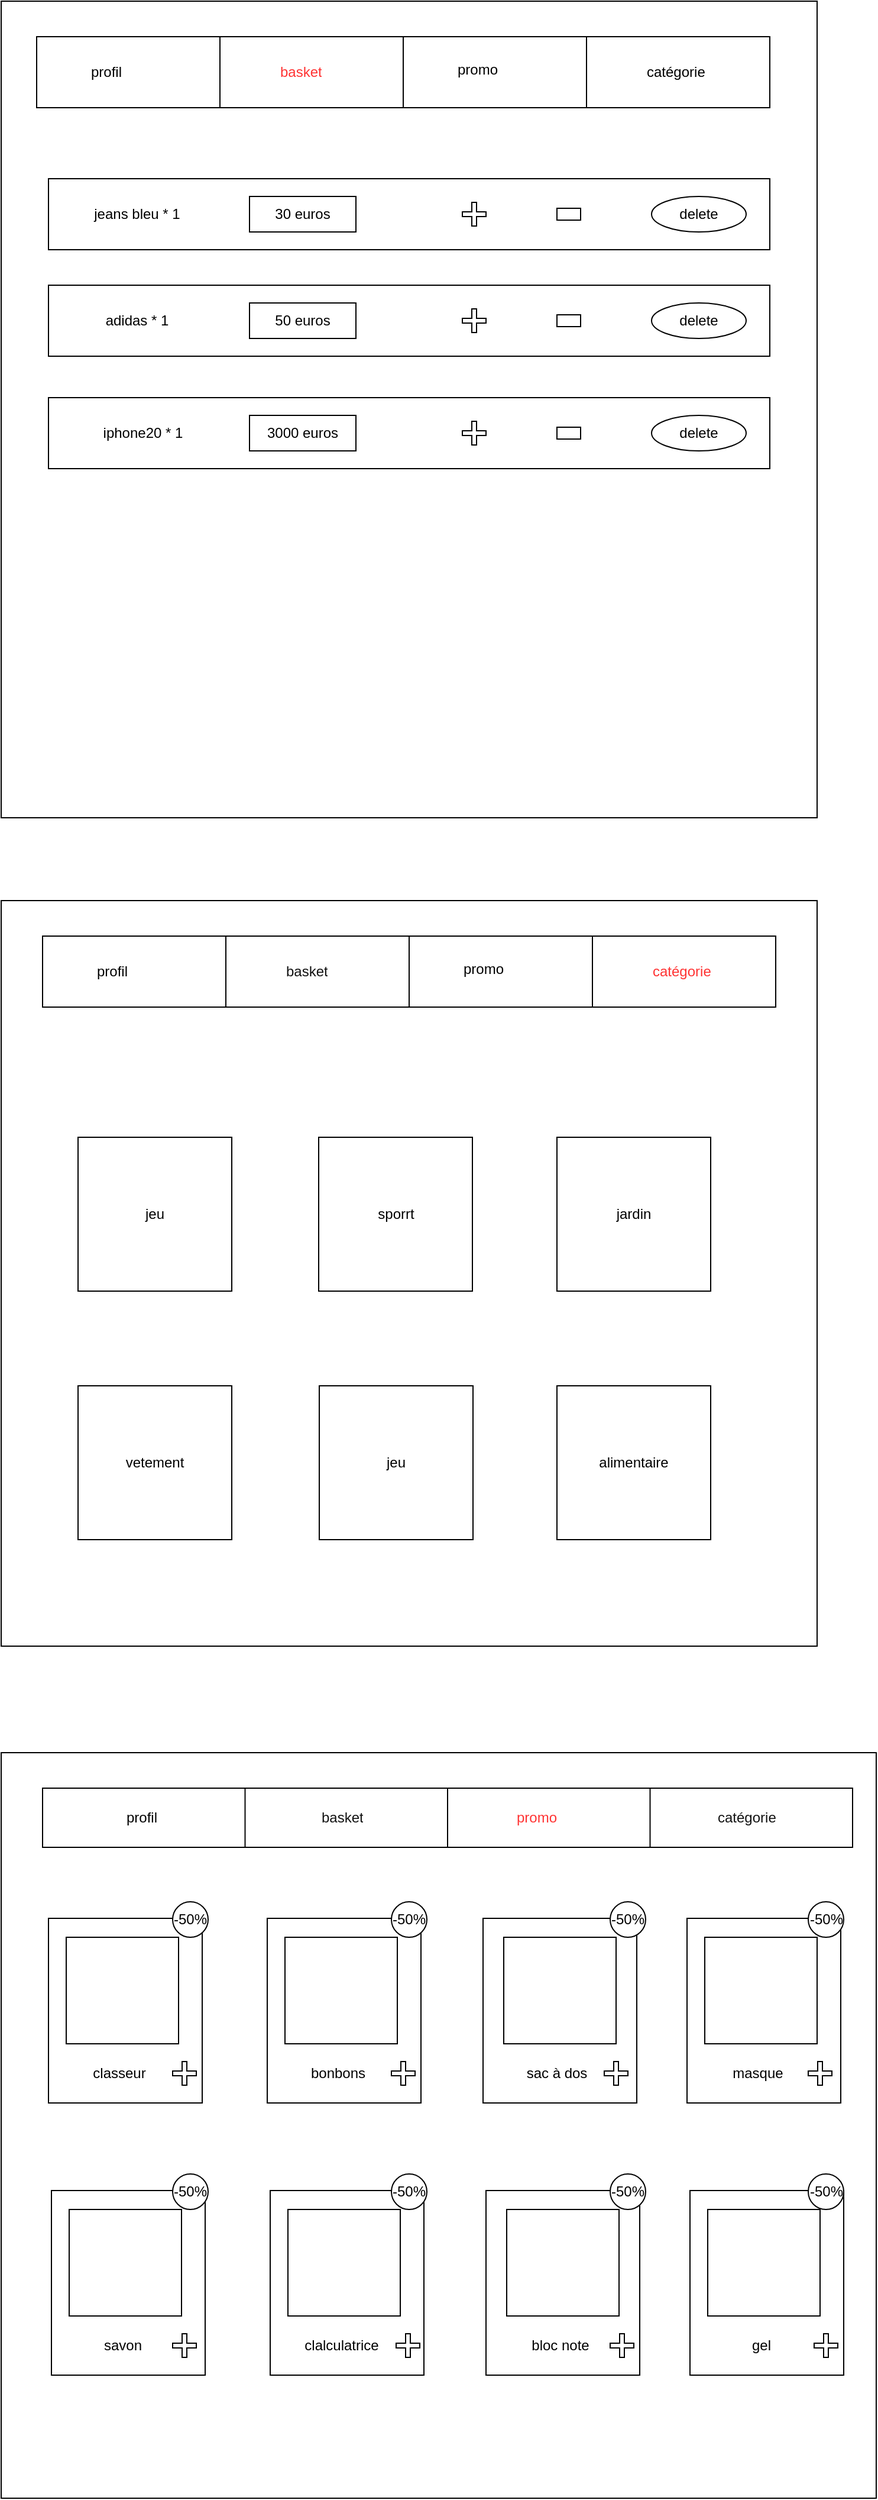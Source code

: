<mxfile version="21.3.7" type="device">
  <diagram name="Page-1" id="_VvI8ZR9cp8DbdCS8-2Y">
    <mxGraphModel dx="1147" dy="600" grid="1" gridSize="10" guides="1" tooltips="1" connect="1" arrows="1" fold="1" page="1" pageScale="1" pageWidth="827" pageHeight="1169" math="0" shadow="0">
      <root>
        <mxCell id="0" />
        <mxCell id="1" parent="0" />
        <mxCell id="CvLaMPLfsGXKQuiB5E-C-1" value="" style="whiteSpace=wrap;html=1;aspect=fixed;" vertex="1" parent="1">
          <mxGeometry x="80" y="20" width="690" height="690" as="geometry" />
        </mxCell>
        <mxCell id="CvLaMPLfsGXKQuiB5E-C-3" value="" style="rounded=0;whiteSpace=wrap;html=1;" vertex="1" parent="1">
          <mxGeometry x="110" y="50" width="620" height="60" as="geometry" />
        </mxCell>
        <mxCell id="CvLaMPLfsGXKQuiB5E-C-4" value="" style="endArrow=none;html=1;rounded=0;entryX=0.25;entryY=0;entryDx=0;entryDy=0;exitX=0.25;exitY=1;exitDx=0;exitDy=0;" edge="1" parent="1" source="CvLaMPLfsGXKQuiB5E-C-3" target="CvLaMPLfsGXKQuiB5E-C-3">
          <mxGeometry width="50" height="50" relative="1" as="geometry">
            <mxPoint x="420" y="330" as="sourcePoint" />
            <mxPoint x="470" y="280" as="targetPoint" />
          </mxGeometry>
        </mxCell>
        <mxCell id="CvLaMPLfsGXKQuiB5E-C-5" value="" style="endArrow=none;html=1;rounded=0;entryX=0.5;entryY=0;entryDx=0;entryDy=0;" edge="1" parent="1" target="CvLaMPLfsGXKQuiB5E-C-3">
          <mxGeometry width="50" height="50" relative="1" as="geometry">
            <mxPoint x="420" y="110" as="sourcePoint" />
            <mxPoint x="470" y="280" as="targetPoint" />
          </mxGeometry>
        </mxCell>
        <mxCell id="CvLaMPLfsGXKQuiB5E-C-6" value="" style="endArrow=none;html=1;rounded=0;entryX=0.75;entryY=0;entryDx=0;entryDy=0;exitX=0.75;exitY=1;exitDx=0;exitDy=0;" edge="1" parent="1" source="CvLaMPLfsGXKQuiB5E-C-3" target="CvLaMPLfsGXKQuiB5E-C-3">
          <mxGeometry width="50" height="50" relative="1" as="geometry">
            <mxPoint x="420" y="330" as="sourcePoint" />
            <mxPoint x="470" y="280" as="targetPoint" />
          </mxGeometry>
        </mxCell>
        <mxCell id="CvLaMPLfsGXKQuiB5E-C-7" value="profil" style="text;strokeColor=none;fillColor=none;align=left;verticalAlign=middle;spacingLeft=4;spacingRight=4;overflow=hidden;points=[[0,0.5],[1,0.5]];portConstraint=eastwest;rotatable=0;whiteSpace=wrap;html=1;" vertex="1" parent="1">
          <mxGeometry x="150" y="65" width="80" height="30" as="geometry" />
        </mxCell>
        <mxCell id="CvLaMPLfsGXKQuiB5E-C-8" value="&lt;font color=&quot;#ff3333&quot;&gt;basket&lt;/font&gt;" style="text;strokeColor=none;fillColor=none;align=left;verticalAlign=middle;spacingLeft=4;spacingRight=4;overflow=hidden;points=[[0,0.5],[1,0.5]];portConstraint=eastwest;rotatable=0;whiteSpace=wrap;html=1;" vertex="1" parent="1">
          <mxGeometry x="310" y="62.5" width="90" height="35" as="geometry" />
        </mxCell>
        <mxCell id="CvLaMPLfsGXKQuiB5E-C-9" value="catégorie" style="text;strokeColor=none;fillColor=none;align=left;verticalAlign=middle;spacingLeft=4;spacingRight=4;overflow=hidden;points=[[0,0.5],[1,0.5]];portConstraint=eastwest;rotatable=0;whiteSpace=wrap;html=1;" vertex="1" parent="1">
          <mxGeometry x="620" y="65" width="80" height="30" as="geometry" />
        </mxCell>
        <mxCell id="CvLaMPLfsGXKQuiB5E-C-10" value="promo" style="text;strokeColor=none;fillColor=none;align=left;verticalAlign=middle;spacingLeft=4;spacingRight=4;overflow=hidden;points=[[0,0.5],[1,0.5]];portConstraint=eastwest;rotatable=0;whiteSpace=wrap;html=1;" vertex="1" parent="1">
          <mxGeometry x="460" y="62.5" width="80" height="30" as="geometry" />
        </mxCell>
        <mxCell id="CvLaMPLfsGXKQuiB5E-C-11" value="" style="rounded=0;whiteSpace=wrap;html=1;" vertex="1" parent="1">
          <mxGeometry x="120" y="170" width="610" height="60" as="geometry" />
        </mxCell>
        <mxCell id="CvLaMPLfsGXKQuiB5E-C-12" value="jeans bleu * 1" style="text;html=1;strokeColor=none;fillColor=none;align=center;verticalAlign=middle;whiteSpace=wrap;rounded=0;" vertex="1" parent="1">
          <mxGeometry x="155" y="182.5" width="80" height="35" as="geometry" />
        </mxCell>
        <mxCell id="CvLaMPLfsGXKQuiB5E-C-13" value="" style="rounded=0;whiteSpace=wrap;html=1;" vertex="1" parent="1">
          <mxGeometry x="120" y="260" width="610" height="60" as="geometry" />
        </mxCell>
        <mxCell id="CvLaMPLfsGXKQuiB5E-C-14" value="" style="rounded=0;whiteSpace=wrap;html=1;" vertex="1" parent="1">
          <mxGeometry x="120" y="355" width="610" height="60" as="geometry" />
        </mxCell>
        <mxCell id="CvLaMPLfsGXKQuiB5E-C-15" value="adidas * 1" style="text;html=1;strokeColor=none;fillColor=none;align=center;verticalAlign=middle;whiteSpace=wrap;rounded=0;" vertex="1" parent="1">
          <mxGeometry x="165" y="275" width="60" height="30" as="geometry" />
        </mxCell>
        <mxCell id="CvLaMPLfsGXKQuiB5E-C-16" value="iphone20 * 1" style="text;html=1;strokeColor=none;fillColor=none;align=center;verticalAlign=middle;whiteSpace=wrap;rounded=0;" vertex="1" parent="1">
          <mxGeometry x="165" y="370" width="70" height="30" as="geometry" />
        </mxCell>
        <mxCell id="CvLaMPLfsGXKQuiB5E-C-17" value="delete" style="ellipse;whiteSpace=wrap;html=1;" vertex="1" parent="1">
          <mxGeometry x="630" y="185" width="80" height="30" as="geometry" />
        </mxCell>
        <mxCell id="CvLaMPLfsGXKQuiB5E-C-18" value="delete" style="ellipse;whiteSpace=wrap;html=1;" vertex="1" parent="1">
          <mxGeometry x="630" y="275" width="80" height="30" as="geometry" />
        </mxCell>
        <mxCell id="CvLaMPLfsGXKQuiB5E-C-19" value="delete" style="ellipse;whiteSpace=wrap;html=1;" vertex="1" parent="1">
          <mxGeometry x="630" y="370" width="80" height="30" as="geometry" />
        </mxCell>
        <mxCell id="CvLaMPLfsGXKQuiB5E-C-20" value="30 euros" style="rounded=0;whiteSpace=wrap;html=1;" vertex="1" parent="1">
          <mxGeometry x="290" y="185" width="90" height="30" as="geometry" />
        </mxCell>
        <mxCell id="CvLaMPLfsGXKQuiB5E-C-22" value="50 euros" style="rounded=0;whiteSpace=wrap;html=1;" vertex="1" parent="1">
          <mxGeometry x="290" y="275" width="90" height="30" as="geometry" />
        </mxCell>
        <mxCell id="CvLaMPLfsGXKQuiB5E-C-23" value="3000 euros" style="rounded=0;whiteSpace=wrap;html=1;" vertex="1" parent="1">
          <mxGeometry x="290" y="370" width="90" height="30" as="geometry" />
        </mxCell>
        <mxCell id="CvLaMPLfsGXKQuiB5E-C-24" value="" style="shape=cross;whiteSpace=wrap;html=1;" vertex="1" parent="1">
          <mxGeometry x="470" y="190" width="20" height="20" as="geometry" />
        </mxCell>
        <mxCell id="CvLaMPLfsGXKQuiB5E-C-25" value="" style="shape=cross;whiteSpace=wrap;html=1;" vertex="1" parent="1">
          <mxGeometry x="470" y="280" width="20" height="20" as="geometry" />
        </mxCell>
        <mxCell id="CvLaMPLfsGXKQuiB5E-C-26" value="" style="shape=cross;whiteSpace=wrap;html=1;" vertex="1" parent="1">
          <mxGeometry x="470" y="375" width="20" height="20" as="geometry" />
        </mxCell>
        <mxCell id="CvLaMPLfsGXKQuiB5E-C-29" value="" style="rounded=0;whiteSpace=wrap;html=1;" vertex="1" parent="1">
          <mxGeometry x="550" y="195" width="20" height="10" as="geometry" />
        </mxCell>
        <mxCell id="CvLaMPLfsGXKQuiB5E-C-32" value="" style="rounded=0;whiteSpace=wrap;html=1;" vertex="1" parent="1">
          <mxGeometry x="550" y="285" width="20" height="10" as="geometry" />
        </mxCell>
        <mxCell id="CvLaMPLfsGXKQuiB5E-C-33" value="" style="rounded=0;whiteSpace=wrap;html=1;" vertex="1" parent="1">
          <mxGeometry x="550" y="380" width="20" height="10" as="geometry" />
        </mxCell>
        <mxCell id="CvLaMPLfsGXKQuiB5E-C-34" value="" style="rounded=0;whiteSpace=wrap;html=1;" vertex="1" parent="1">
          <mxGeometry x="80" y="780" width="690" height="630" as="geometry" />
        </mxCell>
        <mxCell id="CvLaMPLfsGXKQuiB5E-C-37" value="" style="rounded=0;whiteSpace=wrap;html=1;" vertex="1" parent="1">
          <mxGeometry x="115" y="810" width="620" height="60" as="geometry" />
        </mxCell>
        <mxCell id="CvLaMPLfsGXKQuiB5E-C-38" value="" style="endArrow=none;html=1;rounded=0;entryX=0.25;entryY=0;entryDx=0;entryDy=0;exitX=0.25;exitY=1;exitDx=0;exitDy=0;" edge="1" parent="1" source="CvLaMPLfsGXKQuiB5E-C-37" target="CvLaMPLfsGXKQuiB5E-C-37">
          <mxGeometry width="50" height="50" relative="1" as="geometry">
            <mxPoint x="425" y="1090" as="sourcePoint" />
            <mxPoint x="475" y="1040" as="targetPoint" />
          </mxGeometry>
        </mxCell>
        <mxCell id="CvLaMPLfsGXKQuiB5E-C-39" value="" style="endArrow=none;html=1;rounded=0;entryX=0.5;entryY=0;entryDx=0;entryDy=0;" edge="1" parent="1" target="CvLaMPLfsGXKQuiB5E-C-37">
          <mxGeometry width="50" height="50" relative="1" as="geometry">
            <mxPoint x="425" y="870" as="sourcePoint" />
            <mxPoint x="475" y="1040" as="targetPoint" />
          </mxGeometry>
        </mxCell>
        <mxCell id="CvLaMPLfsGXKQuiB5E-C-40" value="" style="endArrow=none;html=1;rounded=0;entryX=0.75;entryY=0;entryDx=0;entryDy=0;exitX=0.75;exitY=1;exitDx=0;exitDy=0;" edge="1" parent="1" source="CvLaMPLfsGXKQuiB5E-C-37" target="CvLaMPLfsGXKQuiB5E-C-37">
          <mxGeometry width="50" height="50" relative="1" as="geometry">
            <mxPoint x="425" y="1090" as="sourcePoint" />
            <mxPoint x="475" y="1040" as="targetPoint" />
          </mxGeometry>
        </mxCell>
        <mxCell id="CvLaMPLfsGXKQuiB5E-C-41" value="profil" style="text;strokeColor=none;fillColor=none;align=left;verticalAlign=middle;spacingLeft=4;spacingRight=4;overflow=hidden;points=[[0,0.5],[1,0.5]];portConstraint=eastwest;rotatable=0;whiteSpace=wrap;html=1;" vertex="1" parent="1">
          <mxGeometry x="155" y="825" width="80" height="30" as="geometry" />
        </mxCell>
        <mxCell id="CvLaMPLfsGXKQuiB5E-C-42" value="&lt;font&gt;basket&lt;/font&gt;" style="text;strokeColor=none;fillColor=none;align=left;verticalAlign=middle;spacingLeft=4;spacingRight=4;overflow=hidden;points=[[0,0.5],[1,0.5]];portConstraint=eastwest;rotatable=0;whiteSpace=wrap;html=1;fontColor=#121212;" vertex="1" parent="1">
          <mxGeometry x="315" y="822.5" width="90" height="35" as="geometry" />
        </mxCell>
        <mxCell id="CvLaMPLfsGXKQuiB5E-C-43" value="&lt;font color=&quot;#ff3333&quot;&gt;catégorie&lt;/font&gt;" style="text;strokeColor=none;fillColor=none;align=left;verticalAlign=middle;spacingLeft=4;spacingRight=4;overflow=hidden;points=[[0,0.5],[1,0.5]];portConstraint=eastwest;rotatable=0;whiteSpace=wrap;html=1;" vertex="1" parent="1">
          <mxGeometry x="625" y="825" width="80" height="30" as="geometry" />
        </mxCell>
        <mxCell id="CvLaMPLfsGXKQuiB5E-C-44" value="promo" style="text;strokeColor=none;fillColor=none;align=left;verticalAlign=middle;spacingLeft=4;spacingRight=4;overflow=hidden;points=[[0,0.5],[1,0.5]];portConstraint=eastwest;rotatable=0;whiteSpace=wrap;html=1;" vertex="1" parent="1">
          <mxGeometry x="465" y="822.5" width="80" height="30" as="geometry" />
        </mxCell>
        <mxCell id="CvLaMPLfsGXKQuiB5E-C-48" value="jeu" style="whiteSpace=wrap;html=1;aspect=fixed;" vertex="1" parent="1">
          <mxGeometry x="145" y="980" width="130" height="130" as="geometry" />
        </mxCell>
        <mxCell id="CvLaMPLfsGXKQuiB5E-C-49" value="sporrt" style="whiteSpace=wrap;html=1;aspect=fixed;" vertex="1" parent="1">
          <mxGeometry x="348.5" y="980" width="130" height="130" as="geometry" />
        </mxCell>
        <mxCell id="CvLaMPLfsGXKQuiB5E-C-50" value="jardin" style="whiteSpace=wrap;html=1;aspect=fixed;" vertex="1" parent="1">
          <mxGeometry x="550" y="980" width="130" height="130" as="geometry" />
        </mxCell>
        <mxCell id="CvLaMPLfsGXKQuiB5E-C-51" value="vetement" style="whiteSpace=wrap;html=1;aspect=fixed;" vertex="1" parent="1">
          <mxGeometry x="145" y="1190" width="130" height="130" as="geometry" />
        </mxCell>
        <mxCell id="CvLaMPLfsGXKQuiB5E-C-52" value="jeu" style="whiteSpace=wrap;html=1;aspect=fixed;" vertex="1" parent="1">
          <mxGeometry x="349" y="1190" width="130" height="130" as="geometry" />
        </mxCell>
        <mxCell id="CvLaMPLfsGXKQuiB5E-C-53" value="alimentaire" style="whiteSpace=wrap;html=1;aspect=fixed;" vertex="1" parent="1">
          <mxGeometry x="550" y="1190" width="130" height="130" as="geometry" />
        </mxCell>
        <mxCell id="CvLaMPLfsGXKQuiB5E-C-54" value="" style="rounded=0;whiteSpace=wrap;html=1;" vertex="1" parent="1">
          <mxGeometry x="80" y="1500" width="740" height="630" as="geometry" />
        </mxCell>
        <mxCell id="CvLaMPLfsGXKQuiB5E-C-55" value="" style="rounded=0;whiteSpace=wrap;html=1;" vertex="1" parent="1">
          <mxGeometry x="115" y="1530" width="685" height="50" as="geometry" />
        </mxCell>
        <mxCell id="CvLaMPLfsGXKQuiB5E-C-56" value="" style="endArrow=none;html=1;rounded=0;entryX=0.25;entryY=0;entryDx=0;entryDy=0;exitX=0.25;exitY=1;exitDx=0;exitDy=0;" edge="1" parent="1" source="CvLaMPLfsGXKQuiB5E-C-55" target="CvLaMPLfsGXKQuiB5E-C-55">
          <mxGeometry width="50" height="50" relative="1" as="geometry">
            <mxPoint x="425" y="1810" as="sourcePoint" />
            <mxPoint x="475" y="1760" as="targetPoint" />
          </mxGeometry>
        </mxCell>
        <mxCell id="CvLaMPLfsGXKQuiB5E-C-57" value="" style="endArrow=none;html=1;rounded=0;entryX=0.5;entryY=0;entryDx=0;entryDy=0;exitX=0.5;exitY=1;exitDx=0;exitDy=0;" edge="1" parent="1" target="CvLaMPLfsGXKQuiB5E-C-55" source="CvLaMPLfsGXKQuiB5E-C-55">
          <mxGeometry width="50" height="50" relative="1" as="geometry">
            <mxPoint x="425" y="1590" as="sourcePoint" />
            <mxPoint x="475" y="1760" as="targetPoint" />
          </mxGeometry>
        </mxCell>
        <mxCell id="CvLaMPLfsGXKQuiB5E-C-58" value="" style="endArrow=none;html=1;rounded=0;entryX=0.75;entryY=0;entryDx=0;entryDy=0;exitX=0.75;exitY=1;exitDx=0;exitDy=0;" edge="1" parent="1" source="CvLaMPLfsGXKQuiB5E-C-55" target="CvLaMPLfsGXKQuiB5E-C-55">
          <mxGeometry width="50" height="50" relative="1" as="geometry">
            <mxPoint x="425" y="1810" as="sourcePoint" />
            <mxPoint x="475" y="1760" as="targetPoint" />
          </mxGeometry>
        </mxCell>
        <mxCell id="CvLaMPLfsGXKQuiB5E-C-59" value="profil" style="text;strokeColor=none;fillColor=none;align=left;verticalAlign=middle;spacingLeft=4;spacingRight=4;overflow=hidden;points=[[0,0.5],[1,0.5]];portConstraint=eastwest;rotatable=0;whiteSpace=wrap;html=1;" vertex="1" parent="1">
          <mxGeometry x="180" y="1540" width="80" height="30" as="geometry" />
        </mxCell>
        <mxCell id="CvLaMPLfsGXKQuiB5E-C-60" value="&lt;font&gt;basket&lt;/font&gt;" style="text;strokeColor=none;fillColor=none;align=left;verticalAlign=middle;spacingLeft=4;spacingRight=4;overflow=hidden;points=[[0,0.5],[1,0.5]];portConstraint=eastwest;rotatable=0;whiteSpace=wrap;html=1;fontColor=#121212;" vertex="1" parent="1">
          <mxGeometry x="345" y="1537.5" width="90" height="35" as="geometry" />
        </mxCell>
        <mxCell id="CvLaMPLfsGXKQuiB5E-C-61" value="&lt;font&gt;catégorie&lt;/font&gt;" style="text;strokeColor=none;fillColor=none;align=left;verticalAlign=middle;spacingLeft=4;spacingRight=4;overflow=hidden;points=[[0,0.5],[1,0.5]];portConstraint=eastwest;rotatable=0;whiteSpace=wrap;html=1;fontColor=#121212;" vertex="1" parent="1">
          <mxGeometry x="680" y="1540" width="80" height="30" as="geometry" />
        </mxCell>
        <mxCell id="CvLaMPLfsGXKQuiB5E-C-62" value="&lt;font color=&quot;#ff3333&quot;&gt;promo&lt;/font&gt;" style="text;strokeColor=none;fillColor=none;align=left;verticalAlign=middle;spacingLeft=4;spacingRight=4;overflow=hidden;points=[[0,0.5],[1,0.5]];portConstraint=eastwest;rotatable=0;whiteSpace=wrap;html=1;" vertex="1" parent="1">
          <mxGeometry x="510" y="1540" width="80" height="30" as="geometry" />
        </mxCell>
        <mxCell id="CvLaMPLfsGXKQuiB5E-C-69" value="" style="rounded=0;whiteSpace=wrap;html=1;" vertex="1" parent="1">
          <mxGeometry x="120" y="1640" width="130" height="156" as="geometry" />
        </mxCell>
        <mxCell id="CvLaMPLfsGXKQuiB5E-C-71" value="" style="rounded=0;whiteSpace=wrap;html=1;" vertex="1" parent="1">
          <mxGeometry x="135" y="1656" width="95" height="90" as="geometry" />
        </mxCell>
        <mxCell id="CvLaMPLfsGXKQuiB5E-C-72" value="classeur" style="text;html=1;strokeColor=none;fillColor=none;align=center;verticalAlign=middle;whiteSpace=wrap;rounded=0;" vertex="1" parent="1">
          <mxGeometry x="150" y="1756" width="60" height="30" as="geometry" />
        </mxCell>
        <mxCell id="CvLaMPLfsGXKQuiB5E-C-73" value="" style="rounded=0;whiteSpace=wrap;html=1;" vertex="1" parent="1">
          <mxGeometry x="305" y="1640" width="130" height="156" as="geometry" />
        </mxCell>
        <mxCell id="CvLaMPLfsGXKQuiB5E-C-74" value="" style="rounded=0;whiteSpace=wrap;html=1;" vertex="1" parent="1">
          <mxGeometry x="320" y="1656" width="95" height="90" as="geometry" />
        </mxCell>
        <mxCell id="CvLaMPLfsGXKQuiB5E-C-75" value="bonbons" style="text;html=1;strokeColor=none;fillColor=none;align=center;verticalAlign=middle;whiteSpace=wrap;rounded=0;" vertex="1" parent="1">
          <mxGeometry x="335" y="1756" width="60" height="30" as="geometry" />
        </mxCell>
        <mxCell id="CvLaMPLfsGXKQuiB5E-C-76" value="" style="rounded=0;whiteSpace=wrap;html=1;" vertex="1" parent="1">
          <mxGeometry x="487.5" y="1640" width="130" height="156" as="geometry" />
        </mxCell>
        <mxCell id="CvLaMPLfsGXKQuiB5E-C-77" value="" style="rounded=0;whiteSpace=wrap;html=1;" vertex="1" parent="1">
          <mxGeometry x="505" y="1656" width="95" height="90" as="geometry" />
        </mxCell>
        <mxCell id="CvLaMPLfsGXKQuiB5E-C-78" value="sac à dos" style="text;html=1;strokeColor=none;fillColor=none;align=center;verticalAlign=middle;whiteSpace=wrap;rounded=0;" vertex="1" parent="1">
          <mxGeometry x="520" y="1756" width="60" height="30" as="geometry" />
        </mxCell>
        <mxCell id="CvLaMPLfsGXKQuiB5E-C-79" value="" style="rounded=0;whiteSpace=wrap;html=1;" vertex="1" parent="1">
          <mxGeometry x="660" y="1640" width="130" height="156" as="geometry" />
        </mxCell>
        <mxCell id="CvLaMPLfsGXKQuiB5E-C-80" value="" style="rounded=0;whiteSpace=wrap;html=1;" vertex="1" parent="1">
          <mxGeometry x="675" y="1656" width="95" height="90" as="geometry" />
        </mxCell>
        <mxCell id="CvLaMPLfsGXKQuiB5E-C-81" value="masque" style="text;html=1;strokeColor=none;fillColor=none;align=center;verticalAlign=middle;whiteSpace=wrap;rounded=0;" vertex="1" parent="1">
          <mxGeometry x="690" y="1756" width="60" height="30" as="geometry" />
        </mxCell>
        <mxCell id="CvLaMPLfsGXKQuiB5E-C-85" value="" style="rounded=0;whiteSpace=wrap;html=1;" vertex="1" parent="1">
          <mxGeometry x="122.5" y="1870" width="130" height="156" as="geometry" />
        </mxCell>
        <mxCell id="CvLaMPLfsGXKQuiB5E-C-86" value="" style="rounded=0;whiteSpace=wrap;html=1;" vertex="1" parent="1">
          <mxGeometry x="137.5" y="1886" width="95" height="90" as="geometry" />
        </mxCell>
        <mxCell id="CvLaMPLfsGXKQuiB5E-C-87" value="savon" style="text;html=1;strokeColor=none;fillColor=none;align=center;verticalAlign=middle;whiteSpace=wrap;rounded=0;" vertex="1" parent="1">
          <mxGeometry x="152.5" y="1986" width="60" height="30" as="geometry" />
        </mxCell>
        <mxCell id="CvLaMPLfsGXKQuiB5E-C-88" value="" style="rounded=0;whiteSpace=wrap;html=1;" vertex="1" parent="1">
          <mxGeometry x="307.5" y="1870" width="130" height="156" as="geometry" />
        </mxCell>
        <mxCell id="CvLaMPLfsGXKQuiB5E-C-89" value="" style="rounded=0;whiteSpace=wrap;html=1;" vertex="1" parent="1">
          <mxGeometry x="322.5" y="1886" width="95" height="90" as="geometry" />
        </mxCell>
        <mxCell id="CvLaMPLfsGXKQuiB5E-C-90" value="clalculatrice" style="text;html=1;strokeColor=none;fillColor=none;align=center;verticalAlign=middle;whiteSpace=wrap;rounded=0;" vertex="1" parent="1">
          <mxGeometry x="337.5" y="1986" width="60" height="30" as="geometry" />
        </mxCell>
        <mxCell id="CvLaMPLfsGXKQuiB5E-C-91" value="" style="rounded=0;whiteSpace=wrap;html=1;" vertex="1" parent="1">
          <mxGeometry x="490" y="1870" width="130" height="156" as="geometry" />
        </mxCell>
        <mxCell id="CvLaMPLfsGXKQuiB5E-C-92" value="" style="rounded=0;whiteSpace=wrap;html=1;" vertex="1" parent="1">
          <mxGeometry x="507.5" y="1886" width="95" height="90" as="geometry" />
        </mxCell>
        <mxCell id="CvLaMPLfsGXKQuiB5E-C-93" value="bloc note" style="text;html=1;strokeColor=none;fillColor=none;align=center;verticalAlign=middle;whiteSpace=wrap;rounded=0;" vertex="1" parent="1">
          <mxGeometry x="522.5" y="1986" width="60" height="30" as="geometry" />
        </mxCell>
        <mxCell id="CvLaMPLfsGXKQuiB5E-C-94" value="" style="rounded=0;whiteSpace=wrap;html=1;" vertex="1" parent="1">
          <mxGeometry x="662.5" y="1870" width="130" height="156" as="geometry" />
        </mxCell>
        <mxCell id="CvLaMPLfsGXKQuiB5E-C-95" value="" style="rounded=0;whiteSpace=wrap;html=1;" vertex="1" parent="1">
          <mxGeometry x="677.5" y="1886" width="95" height="90" as="geometry" />
        </mxCell>
        <mxCell id="CvLaMPLfsGXKQuiB5E-C-96" value="gel" style="text;html=1;strokeColor=none;fillColor=none;align=center;verticalAlign=middle;whiteSpace=wrap;rounded=0;" vertex="1" parent="1">
          <mxGeometry x="692.5" y="1986" width="60" height="30" as="geometry" />
        </mxCell>
        <mxCell id="CvLaMPLfsGXKQuiB5E-C-97" value="-50%" style="ellipse;whiteSpace=wrap;html=1;aspect=fixed;" vertex="1" parent="1">
          <mxGeometry x="225" y="1626" width="30" height="30" as="geometry" />
        </mxCell>
        <mxCell id="CvLaMPLfsGXKQuiB5E-C-98" value="-50%" style="ellipse;whiteSpace=wrap;html=1;aspect=fixed;" vertex="1" parent="1">
          <mxGeometry x="410" y="1626" width="30" height="30" as="geometry" />
        </mxCell>
        <mxCell id="CvLaMPLfsGXKQuiB5E-C-99" value="-50%" style="ellipse;whiteSpace=wrap;html=1;aspect=fixed;" vertex="1" parent="1">
          <mxGeometry x="595" y="1626" width="30" height="30" as="geometry" />
        </mxCell>
        <mxCell id="CvLaMPLfsGXKQuiB5E-C-100" value="-50%" style="ellipse;whiteSpace=wrap;html=1;aspect=fixed;" vertex="1" parent="1">
          <mxGeometry x="762.5" y="1626" width="30" height="30" as="geometry" />
        </mxCell>
        <mxCell id="CvLaMPLfsGXKQuiB5E-C-101" value="-50%" style="ellipse;whiteSpace=wrap;html=1;aspect=fixed;" vertex="1" parent="1">
          <mxGeometry x="225" y="1856" width="30" height="30" as="geometry" />
        </mxCell>
        <mxCell id="CvLaMPLfsGXKQuiB5E-C-102" value="-50%" style="ellipse;whiteSpace=wrap;html=1;aspect=fixed;" vertex="1" parent="1">
          <mxGeometry x="410" y="1856" width="30" height="30" as="geometry" />
        </mxCell>
        <mxCell id="CvLaMPLfsGXKQuiB5E-C-103" value="-50%" style="ellipse;whiteSpace=wrap;html=1;aspect=fixed;" vertex="1" parent="1">
          <mxGeometry x="595" y="1856" width="30" height="30" as="geometry" />
        </mxCell>
        <mxCell id="CvLaMPLfsGXKQuiB5E-C-104" value="-50%" style="ellipse;whiteSpace=wrap;html=1;aspect=fixed;" vertex="1" parent="1">
          <mxGeometry x="762.5" y="1856" width="30" height="30" as="geometry" />
        </mxCell>
        <mxCell id="CvLaMPLfsGXKQuiB5E-C-105" value="" style="shape=cross;whiteSpace=wrap;html=1;" vertex="1" parent="1">
          <mxGeometry x="225" y="1761" width="20" height="20" as="geometry" />
        </mxCell>
        <mxCell id="CvLaMPLfsGXKQuiB5E-C-107" value="" style="shape=cross;whiteSpace=wrap;html=1;" vertex="1" parent="1">
          <mxGeometry x="410" y="1761" width="20" height="20" as="geometry" />
        </mxCell>
        <mxCell id="CvLaMPLfsGXKQuiB5E-C-108" value="" style="shape=cross;whiteSpace=wrap;html=1;" vertex="1" parent="1">
          <mxGeometry x="590" y="1761" width="20" height="20" as="geometry" />
        </mxCell>
        <mxCell id="CvLaMPLfsGXKQuiB5E-C-109" value="" style="shape=cross;whiteSpace=wrap;html=1;" vertex="1" parent="1">
          <mxGeometry x="762.5" y="1761" width="20" height="20" as="geometry" />
        </mxCell>
        <mxCell id="CvLaMPLfsGXKQuiB5E-C-110" value="" style="shape=cross;whiteSpace=wrap;html=1;" vertex="1" parent="1">
          <mxGeometry x="225" y="1991" width="20" height="20" as="geometry" />
        </mxCell>
        <mxCell id="CvLaMPLfsGXKQuiB5E-C-111" value="" style="shape=cross;whiteSpace=wrap;html=1;" vertex="1" parent="1">
          <mxGeometry x="414" y="1991" width="20" height="20" as="geometry" />
        </mxCell>
        <mxCell id="CvLaMPLfsGXKQuiB5E-C-112" value="" style="shape=cross;whiteSpace=wrap;html=1;" vertex="1" parent="1">
          <mxGeometry x="595" y="1991" width="20" height="20" as="geometry" />
        </mxCell>
        <mxCell id="CvLaMPLfsGXKQuiB5E-C-113" value="" style="shape=cross;whiteSpace=wrap;html=1;" vertex="1" parent="1">
          <mxGeometry x="767.5" y="1991" width="20" height="20" as="geometry" />
        </mxCell>
      </root>
    </mxGraphModel>
  </diagram>
</mxfile>
